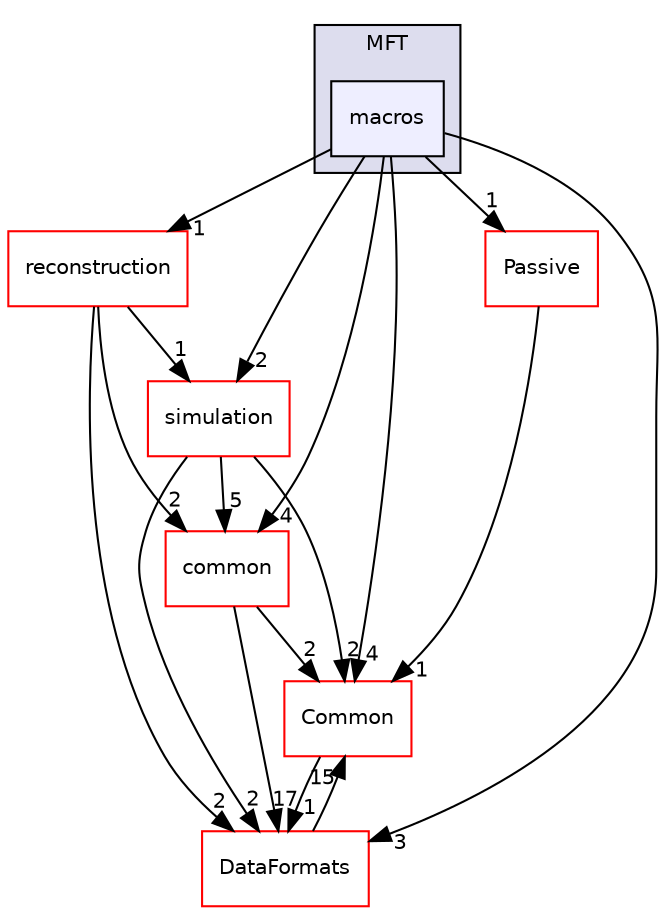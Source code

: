 digraph "/home/travis/build/AliceO2Group/AliceO2/Detectors/ITSMFT/MFT/macros" {
  bgcolor=transparent;
  compound=true
  node [ fontsize="10", fontname="Helvetica"];
  edge [ labelfontsize="10", labelfontname="Helvetica"];
  subgraph clusterdir_f39d1cd569ca2d16022b762a0e4a53c8 {
    graph [ bgcolor="#ddddee", pencolor="black", label="MFT" fontname="Helvetica", fontsize="10", URL="dir_f39d1cd569ca2d16022b762a0e4a53c8.html"]
  dir_5b6015b386f827cc0d1582f414a67114 [shape=box, label="macros", style="filled", fillcolor="#eeeeff", pencolor="black", URL="dir_5b6015b386f827cc0d1582f414a67114.html"];
  }
  dir_3d8e691f27a9a1a3f5b37028248bc44b [shape=box label="reconstruction" color="red" URL="dir_3d8e691f27a9a1a3f5b37028248bc44b.html"];
  dir_4ab6b4cc6a7edbff49100e9123df213f [shape=box label="Common" color="red" URL="dir_4ab6b4cc6a7edbff49100e9123df213f.html"];
  dir_a336bf94aab96007822cb34c9e2cb8a5 [shape=box label="simulation" color="red" URL="dir_a336bf94aab96007822cb34c9e2cb8a5.html"];
  dir_85bf31a2e8d306e7598ffcb73f8df6bf [shape=box label="common" color="red" URL="dir_85bf31a2e8d306e7598ffcb73f8df6bf.html"];
  dir_f01815b857f9009bea48e2cb39492245 [shape=box label="Passive" color="red" URL="dir_f01815b857f9009bea48e2cb39492245.html"];
  dir_2171f7ec022c5423887b07c69b2f5b48 [shape=box label="DataFormats" color="red" URL="dir_2171f7ec022c5423887b07c69b2f5b48.html"];
  dir_3d8e691f27a9a1a3f5b37028248bc44b->dir_a336bf94aab96007822cb34c9e2cb8a5 [headlabel="1", labeldistance=1.5 headhref="dir_000113_000152.html"];
  dir_3d8e691f27a9a1a3f5b37028248bc44b->dir_85bf31a2e8d306e7598ffcb73f8df6bf [headlabel="2", labeldistance=1.5 headhref="dir_000113_000180.html"];
  dir_3d8e691f27a9a1a3f5b37028248bc44b->dir_2171f7ec022c5423887b07c69b2f5b48 [headlabel="2", labeldistance=1.5 headhref="dir_000113_000052.html"];
  dir_4ab6b4cc6a7edbff49100e9123df213f->dir_2171f7ec022c5423887b07c69b2f5b48 [headlabel="1", labeldistance=1.5 headhref="dir_000016_000052.html"];
  dir_a336bf94aab96007822cb34c9e2cb8a5->dir_4ab6b4cc6a7edbff49100e9123df213f [headlabel="2", labeldistance=1.5 headhref="dir_000152_000016.html"];
  dir_a336bf94aab96007822cb34c9e2cb8a5->dir_85bf31a2e8d306e7598ffcb73f8df6bf [headlabel="5", labeldistance=1.5 headhref="dir_000152_000180.html"];
  dir_a336bf94aab96007822cb34c9e2cb8a5->dir_2171f7ec022c5423887b07c69b2f5b48 [headlabel="2", labeldistance=1.5 headhref="dir_000152_000052.html"];
  dir_85bf31a2e8d306e7598ffcb73f8df6bf->dir_4ab6b4cc6a7edbff49100e9123df213f [headlabel="2", labeldistance=1.5 headhref="dir_000180_000016.html"];
  dir_85bf31a2e8d306e7598ffcb73f8df6bf->dir_2171f7ec022c5423887b07c69b2f5b48 [headlabel="17", labeldistance=1.5 headhref="dir_000180_000052.html"];
  dir_f01815b857f9009bea48e2cb39492245->dir_4ab6b4cc6a7edbff49100e9123df213f [headlabel="1", labeldistance=1.5 headhref="dir_000260_000016.html"];
  dir_5b6015b386f827cc0d1582f414a67114->dir_3d8e691f27a9a1a3f5b37028248bc44b [headlabel="1", labeldistance=1.5 headhref="dir_000228_000113.html"];
  dir_5b6015b386f827cc0d1582f414a67114->dir_4ab6b4cc6a7edbff49100e9123df213f [headlabel="4", labeldistance=1.5 headhref="dir_000228_000016.html"];
  dir_5b6015b386f827cc0d1582f414a67114->dir_a336bf94aab96007822cb34c9e2cb8a5 [headlabel="2", labeldistance=1.5 headhref="dir_000228_000152.html"];
  dir_5b6015b386f827cc0d1582f414a67114->dir_85bf31a2e8d306e7598ffcb73f8df6bf [headlabel="4", labeldistance=1.5 headhref="dir_000228_000180.html"];
  dir_5b6015b386f827cc0d1582f414a67114->dir_f01815b857f9009bea48e2cb39492245 [headlabel="1", labeldistance=1.5 headhref="dir_000228_000260.html"];
  dir_5b6015b386f827cc0d1582f414a67114->dir_2171f7ec022c5423887b07c69b2f5b48 [headlabel="3", labeldistance=1.5 headhref="dir_000228_000052.html"];
  dir_2171f7ec022c5423887b07c69b2f5b48->dir_4ab6b4cc6a7edbff49100e9123df213f [headlabel="15", labeldistance=1.5 headhref="dir_000052_000016.html"];
}
